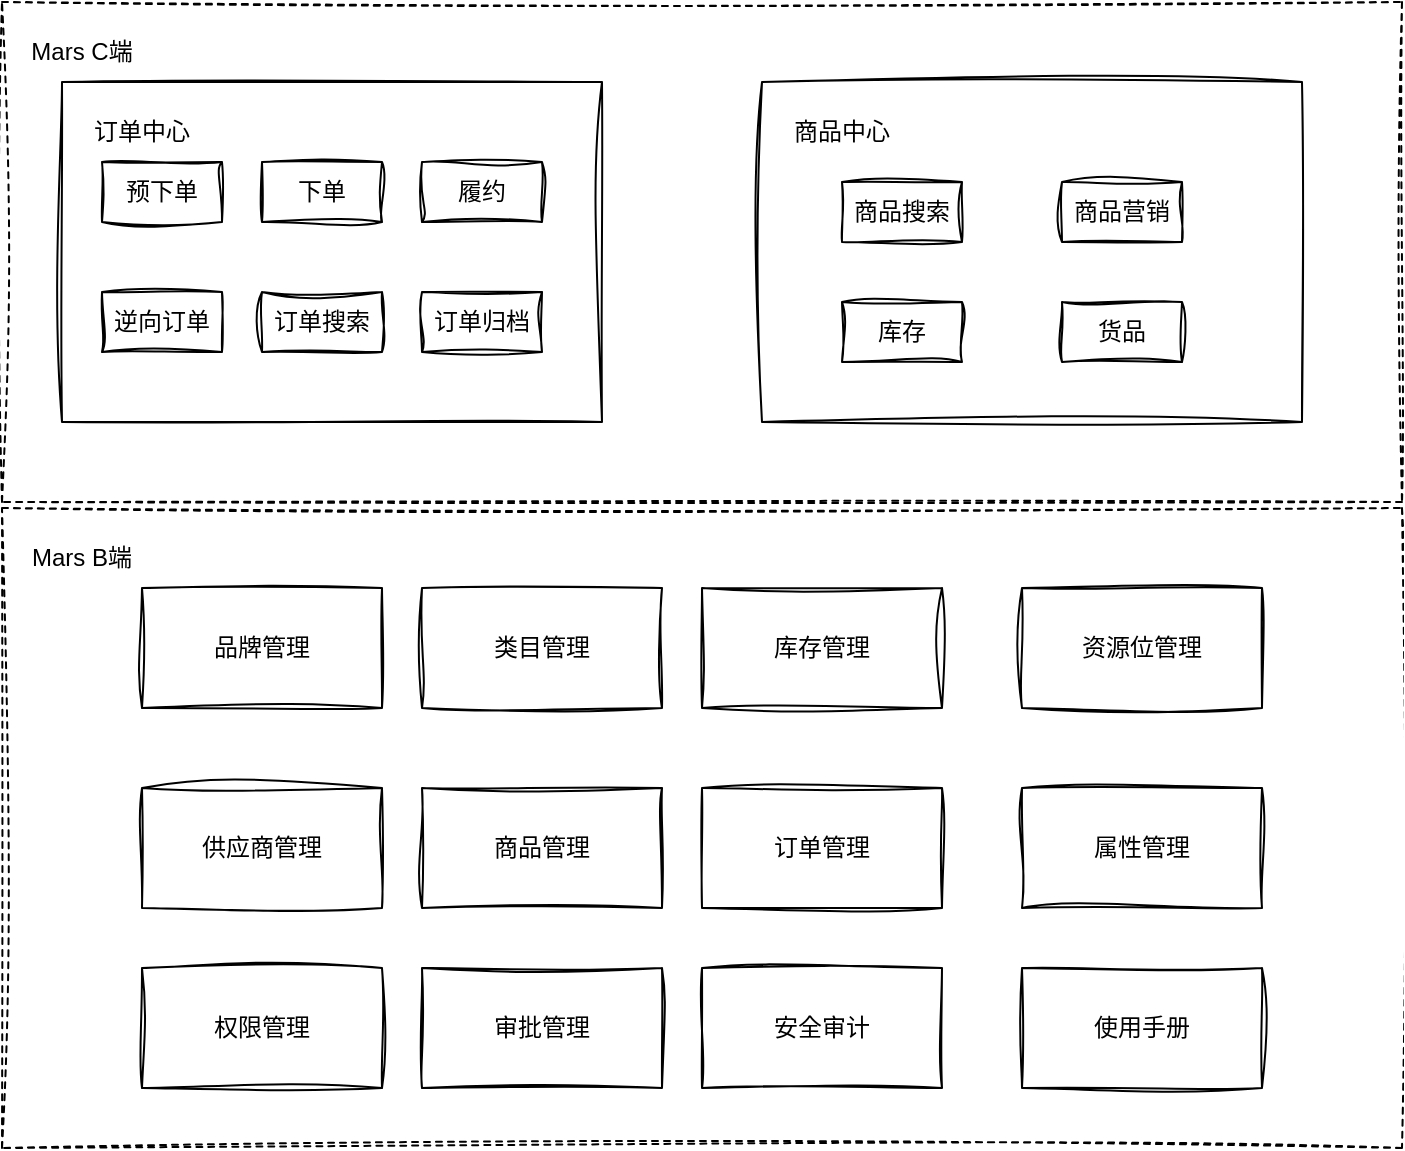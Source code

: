 <mxfile version="21.1.5" type="github">
  <diagram name="第 1 页" id="MRdZ3hBdjMbjx7WIVCL3">
    <mxGraphModel dx="794" dy="1685" grid="1" gridSize="10" guides="1" tooltips="1" connect="1" arrows="1" fold="1" page="1" pageScale="1" pageWidth="827" pageHeight="1169" math="0" shadow="0">
      <root>
        <mxCell id="0" />
        <mxCell id="1" parent="0" />
        <mxCell id="0BC0dYOykBInenCxKDrt-12" value="" style="rounded=0;whiteSpace=wrap;html=1;dashed=1;fillStyle=auto;glass=0;sketch=1;curveFitting=1;jiggle=2;" vertex="1" parent="1">
          <mxGeometry x="160" y="190" width="700" height="320" as="geometry" />
        </mxCell>
        <mxCell id="0BC0dYOykBInenCxKDrt-1" value="品牌管理" style="rounded=0;whiteSpace=wrap;html=1;sketch=1;curveFitting=1;jiggle=2;" vertex="1" parent="1">
          <mxGeometry x="230" y="230" width="120" height="60" as="geometry" />
        </mxCell>
        <mxCell id="0BC0dYOykBInenCxKDrt-2" value="类目管理" style="rounded=0;whiteSpace=wrap;html=1;sketch=1;curveFitting=1;jiggle=2;" vertex="1" parent="1">
          <mxGeometry x="370" y="230" width="120" height="60" as="geometry" />
        </mxCell>
        <mxCell id="0BC0dYOykBInenCxKDrt-3" value="供应商管理" style="rounded=0;whiteSpace=wrap;html=1;sketch=1;curveFitting=1;jiggle=2;" vertex="1" parent="1">
          <mxGeometry x="230" y="330" width="120" height="60" as="geometry" />
        </mxCell>
        <mxCell id="0BC0dYOykBInenCxKDrt-4" value="商品管理" style="rounded=0;whiteSpace=wrap;html=1;sketch=1;curveFitting=1;jiggle=2;" vertex="1" parent="1">
          <mxGeometry x="370" y="330" width="120" height="60" as="geometry" />
        </mxCell>
        <mxCell id="0BC0dYOykBInenCxKDrt-5" value="库存管理" style="rounded=0;whiteSpace=wrap;html=1;sketch=1;curveFitting=1;jiggle=2;" vertex="1" parent="1">
          <mxGeometry x="510" y="230" width="120" height="60" as="geometry" />
        </mxCell>
        <mxCell id="0BC0dYOykBInenCxKDrt-6" value="订单管理" style="rounded=0;whiteSpace=wrap;html=1;sketch=1;curveFitting=1;jiggle=2;" vertex="1" parent="1">
          <mxGeometry x="510" y="330" width="120" height="60" as="geometry" />
        </mxCell>
        <mxCell id="0BC0dYOykBInenCxKDrt-7" value="属性管理" style="rounded=0;whiteSpace=wrap;html=1;sketch=1;curveFitting=1;jiggle=2;" vertex="1" parent="1">
          <mxGeometry x="670" y="330" width="120" height="60" as="geometry" />
        </mxCell>
        <mxCell id="0BC0dYOykBInenCxKDrt-8" value="权限管理" style="rounded=0;whiteSpace=wrap;html=1;sketch=1;curveFitting=1;jiggle=2;" vertex="1" parent="1">
          <mxGeometry x="230" y="420" width="120" height="60" as="geometry" />
        </mxCell>
        <mxCell id="0BC0dYOykBInenCxKDrt-9" value="审批管理" style="rounded=0;whiteSpace=wrap;html=1;sketch=1;curveFitting=1;jiggle=2;" vertex="1" parent="1">
          <mxGeometry x="370" y="420" width="120" height="60" as="geometry" />
        </mxCell>
        <mxCell id="0BC0dYOykBInenCxKDrt-10" value="资源位管理" style="rounded=0;whiteSpace=wrap;html=1;sketch=1;curveFitting=1;jiggle=2;" vertex="1" parent="1">
          <mxGeometry x="670" y="230" width="120" height="60" as="geometry" />
        </mxCell>
        <mxCell id="0BC0dYOykBInenCxKDrt-13" value="Mars B端" style="text;html=1;strokeColor=none;fillColor=none;align=center;verticalAlign=middle;whiteSpace=wrap;rounded=0;" vertex="1" parent="1">
          <mxGeometry x="170" y="200" width="60" height="30" as="geometry" />
        </mxCell>
        <mxCell id="0BC0dYOykBInenCxKDrt-14" value="安全审计" style="rounded=0;whiteSpace=wrap;html=1;sketch=1;curveFitting=1;jiggle=2;" vertex="1" parent="1">
          <mxGeometry x="510" y="420" width="120" height="60" as="geometry" />
        </mxCell>
        <mxCell id="0BC0dYOykBInenCxKDrt-15" value="" style="rounded=0;whiteSpace=wrap;html=1;dashed=1;fillStyle=auto;glass=0;sketch=1;curveFitting=1;jiggle=2;" vertex="1" parent="1">
          <mxGeometry x="160" y="-63" width="700" height="250" as="geometry" />
        </mxCell>
        <mxCell id="0BC0dYOykBInenCxKDrt-16" value="" style="rounded=0;whiteSpace=wrap;html=1;sketch=1;curveFitting=1;jiggle=2;" vertex="1" parent="1">
          <mxGeometry x="190" y="-23" width="270" height="170" as="geometry" />
        </mxCell>
        <mxCell id="0BC0dYOykBInenCxKDrt-26" value="Mars C端" style="text;html=1;strokeColor=none;fillColor=none;align=center;verticalAlign=middle;whiteSpace=wrap;rounded=0;" vertex="1" parent="1">
          <mxGeometry x="170" y="-53" width="60" height="30" as="geometry" />
        </mxCell>
        <mxCell id="0BC0dYOykBInenCxKDrt-28" value="订单中心" style="text;html=1;strokeColor=none;fillColor=none;align=center;verticalAlign=middle;whiteSpace=wrap;rounded=0;" vertex="1" parent="1">
          <mxGeometry x="200" y="-13" width="60" height="30" as="geometry" />
        </mxCell>
        <mxCell id="0BC0dYOykBInenCxKDrt-29" value="预下单" style="rounded=0;whiteSpace=wrap;html=1;sketch=1;curveFitting=1;jiggle=2;" vertex="1" parent="1">
          <mxGeometry x="210" y="17" width="60" height="30" as="geometry" />
        </mxCell>
        <mxCell id="0BC0dYOykBInenCxKDrt-30" value="下单" style="rounded=0;whiteSpace=wrap;html=1;sketch=1;curveFitting=1;jiggle=2;" vertex="1" parent="1">
          <mxGeometry x="290" y="17" width="60" height="30" as="geometry" />
        </mxCell>
        <mxCell id="0BC0dYOykBInenCxKDrt-31" value="履约" style="rounded=0;whiteSpace=wrap;html=1;sketch=1;curveFitting=1;jiggle=2;" vertex="1" parent="1">
          <mxGeometry x="370" y="17" width="60" height="30" as="geometry" />
        </mxCell>
        <mxCell id="0BC0dYOykBInenCxKDrt-34" value="逆向订单" style="rounded=0;whiteSpace=wrap;html=1;sketch=1;curveFitting=1;jiggle=2;" vertex="1" parent="1">
          <mxGeometry x="210" y="82" width="60" height="30" as="geometry" />
        </mxCell>
        <mxCell id="0BC0dYOykBInenCxKDrt-35" value="" style="rounded=0;whiteSpace=wrap;html=1;sketch=1;curveFitting=1;jiggle=2;" vertex="1" parent="1">
          <mxGeometry x="540" y="-23" width="270" height="170" as="geometry" />
        </mxCell>
        <mxCell id="0BC0dYOykBInenCxKDrt-36" value="订单搜索" style="rounded=0;whiteSpace=wrap;html=1;sketch=1;curveFitting=1;jiggle=2;" vertex="1" parent="1">
          <mxGeometry x="290" y="82" width="60" height="30" as="geometry" />
        </mxCell>
        <mxCell id="0BC0dYOykBInenCxKDrt-37" value="商品中心" style="text;html=1;strokeColor=none;fillColor=none;align=center;verticalAlign=middle;whiteSpace=wrap;rounded=0;" vertex="1" parent="1">
          <mxGeometry x="550" y="-13" width="60" height="30" as="geometry" />
        </mxCell>
        <mxCell id="0BC0dYOykBInenCxKDrt-38" value="商品搜索" style="rounded=0;whiteSpace=wrap;html=1;sketch=1;curveFitting=1;jiggle=2;" vertex="1" parent="1">
          <mxGeometry x="580" y="27" width="60" height="30" as="geometry" />
        </mxCell>
        <mxCell id="0BC0dYOykBInenCxKDrt-39" value="商品营销" style="rounded=0;whiteSpace=wrap;html=1;sketch=1;curveFitting=1;jiggle=2;" vertex="1" parent="1">
          <mxGeometry x="690" y="27" width="60" height="30" as="geometry" />
        </mxCell>
        <mxCell id="0BC0dYOykBInenCxKDrt-40" value="订单归档" style="rounded=0;whiteSpace=wrap;html=1;sketch=1;curveFitting=1;jiggle=2;" vertex="1" parent="1">
          <mxGeometry x="370" y="82" width="60" height="30" as="geometry" />
        </mxCell>
        <mxCell id="0BC0dYOykBInenCxKDrt-41" value="库存" style="rounded=0;whiteSpace=wrap;html=1;sketch=1;curveFitting=1;jiggle=2;" vertex="1" parent="1">
          <mxGeometry x="580" y="87" width="60" height="30" as="geometry" />
        </mxCell>
        <mxCell id="0BC0dYOykBInenCxKDrt-42" value="货品" style="rounded=0;whiteSpace=wrap;html=1;sketch=1;curveFitting=1;jiggle=2;" vertex="1" parent="1">
          <mxGeometry x="690" y="87" width="60" height="30" as="geometry" />
        </mxCell>
        <mxCell id="0BC0dYOykBInenCxKDrt-44" value="使用手册" style="rounded=0;whiteSpace=wrap;html=1;sketch=1;curveFitting=1;jiggle=2;" vertex="1" parent="1">
          <mxGeometry x="670" y="420" width="120" height="60" as="geometry" />
        </mxCell>
      </root>
    </mxGraphModel>
  </diagram>
</mxfile>
